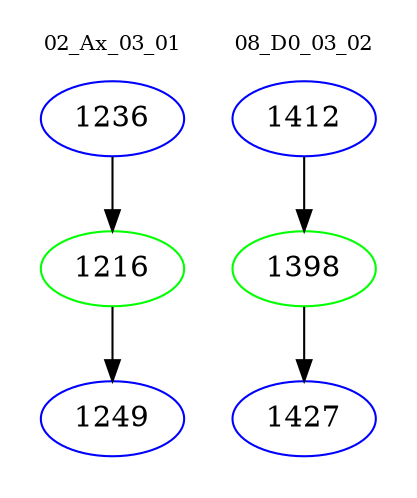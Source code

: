 digraph{
subgraph cluster_0 {
color = white
label = "02_Ax_03_01";
fontsize=10;
T0_1236 [label="1236", color="blue"]
T0_1236 -> T0_1216 [color="black"]
T0_1216 [label="1216", color="green"]
T0_1216 -> T0_1249 [color="black"]
T0_1249 [label="1249", color="blue"]
}
subgraph cluster_1 {
color = white
label = "08_D0_03_02";
fontsize=10;
T1_1412 [label="1412", color="blue"]
T1_1412 -> T1_1398 [color="black"]
T1_1398 [label="1398", color="green"]
T1_1398 -> T1_1427 [color="black"]
T1_1427 [label="1427", color="blue"]
}
}
